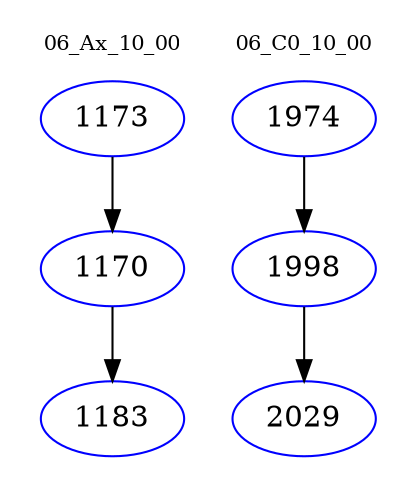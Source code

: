 digraph{
subgraph cluster_0 {
color = white
label = "06_Ax_10_00";
fontsize=10;
T0_1173 [label="1173", color="blue"]
T0_1173 -> T0_1170 [color="black"]
T0_1170 [label="1170", color="blue"]
T0_1170 -> T0_1183 [color="black"]
T0_1183 [label="1183", color="blue"]
}
subgraph cluster_1 {
color = white
label = "06_C0_10_00";
fontsize=10;
T1_1974 [label="1974", color="blue"]
T1_1974 -> T1_1998 [color="black"]
T1_1998 [label="1998", color="blue"]
T1_1998 -> T1_2029 [color="black"]
T1_2029 [label="2029", color="blue"]
}
}
